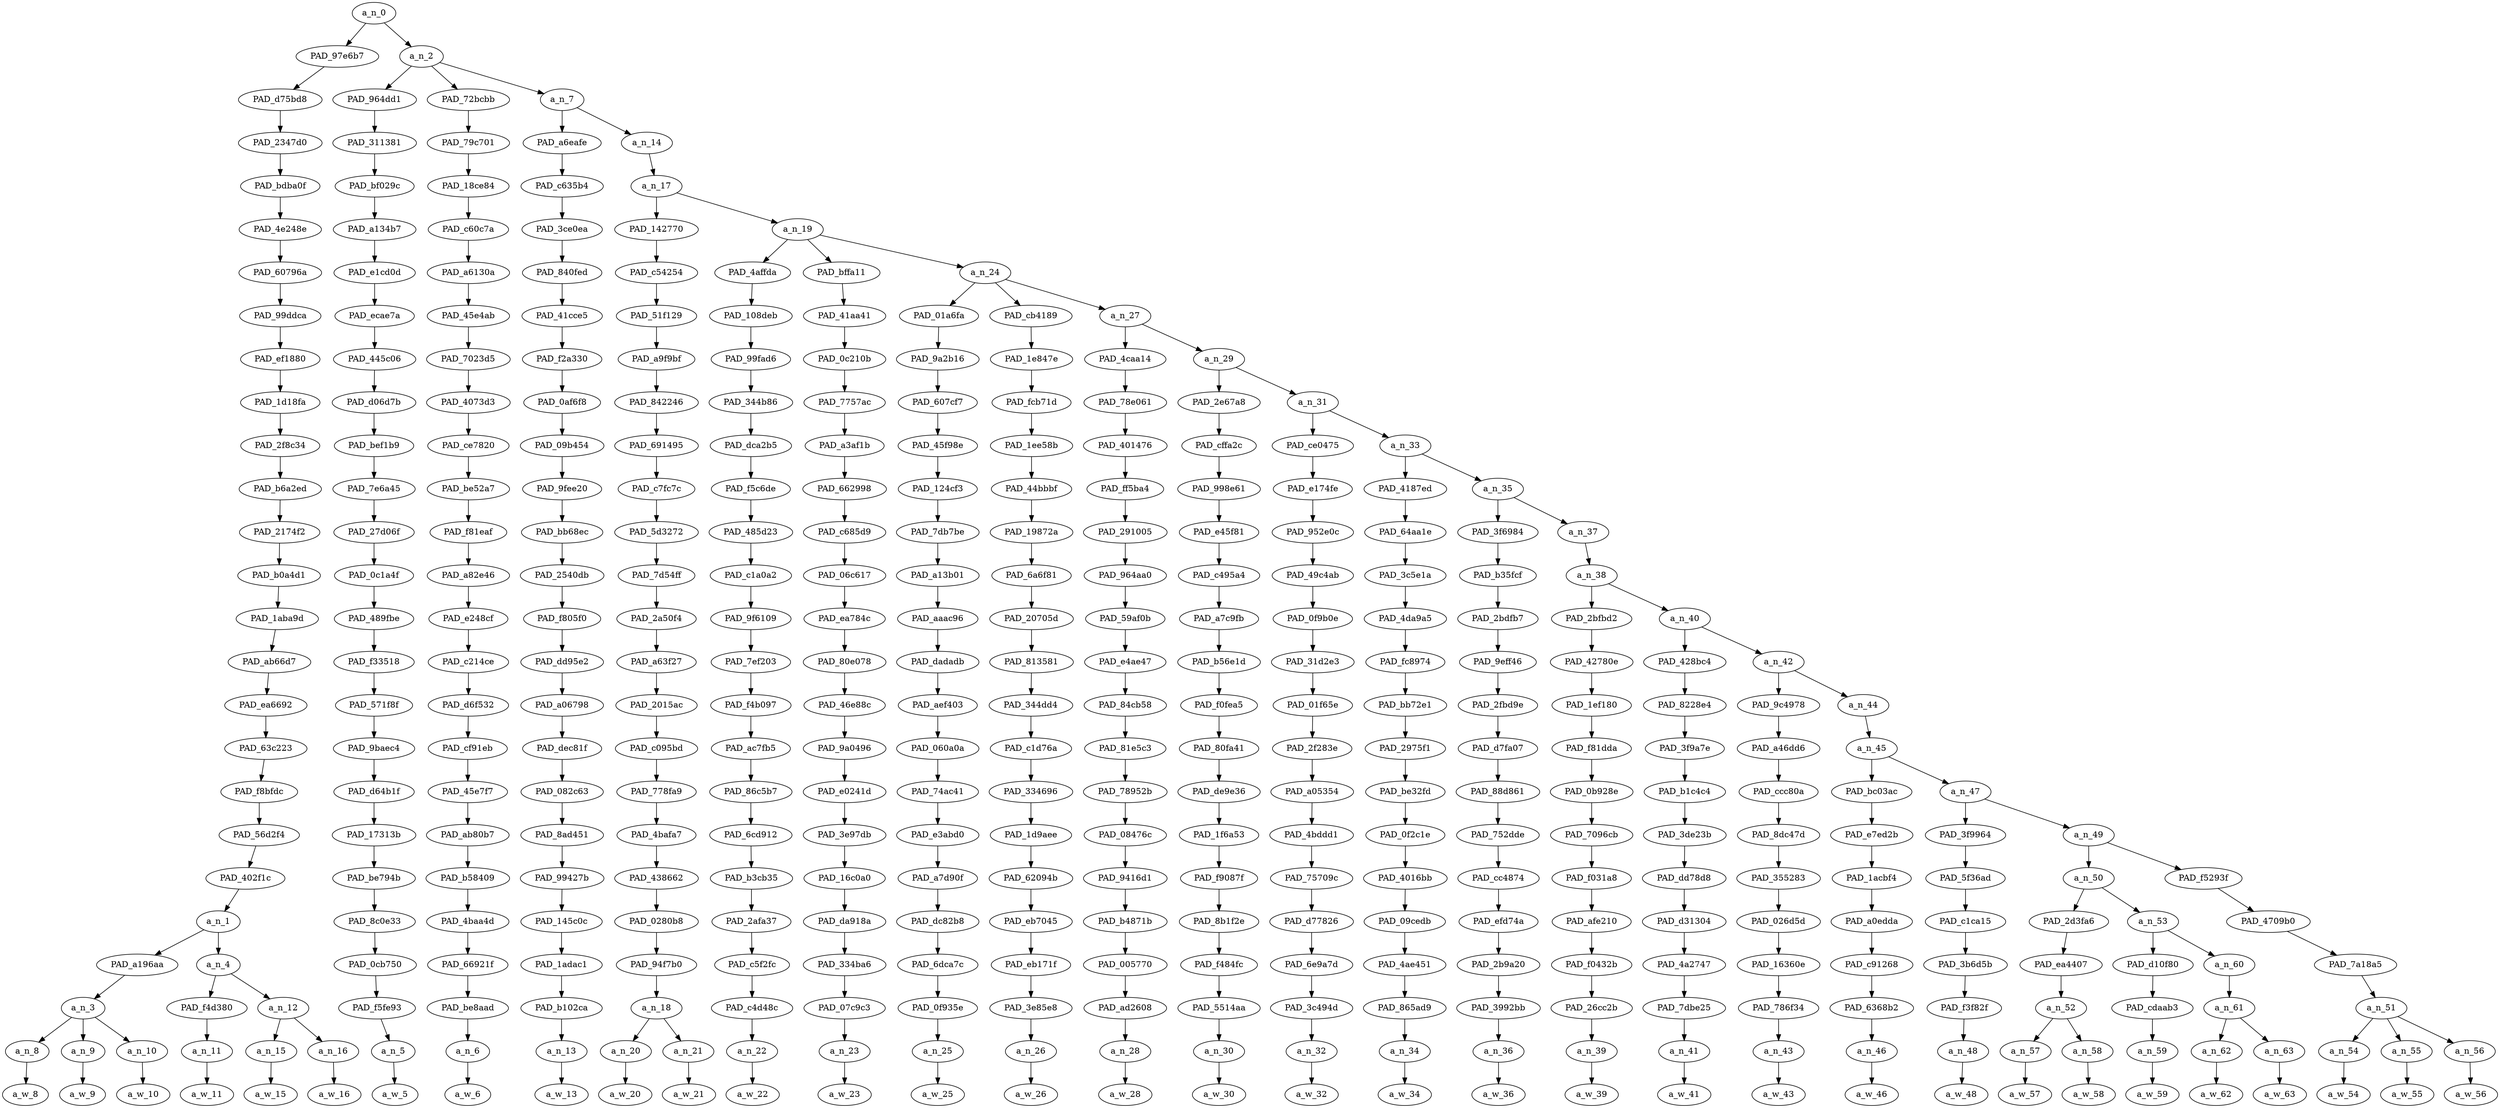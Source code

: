 strict digraph "" {
	a_n_0	[div_dir=1,
		index=0,
		level=25,
		pos="4.935197900842738,25!",
		text_span="[0, 1, 2, 3, 4, 5, 6, 7, 8, 9, 10, 11, 12, 13, 14, 15, 16, 17, 18, 19, 20, 21, 22, 23, 24, 25, 26, 27, 28, 29, 30, 31, 32]",
		value=1.00000000];
	PAD_97e6b7	[div_dir=-1,
		index=0,
		level=24,
		pos="2.375,24!",
		text_span="[0, 1, 2, 3, 4, 5]",
		value=0.12930371];
	a_n_0 -> PAD_97e6b7;
	a_n_2	[div_dir=1,
		index=1,
		level=24,
		pos="7.495395801685475,24!",
		text_span="[6, 7, 8, 9, 10, 11, 12, 13, 14, 15, 16, 17, 18, 19, 20, 21, 22, 23, 24, 25, 26, 27, 28, 29, 30, 31, 32]",
		value=0.87069242];
	a_n_0 -> a_n_2;
	PAD_d75bd8	[div_dir=-1,
		index=0,
		level=23,
		pos="2.375,23!",
		text_span="[0, 1, 2, 3, 4, 5]",
		value=0.12930371];
	PAD_97e6b7 -> PAD_d75bd8;
	PAD_2347d0	[div_dir=-1,
		index=0,
		level=22,
		pos="2.375,22!",
		text_span="[0, 1, 2, 3, 4, 5]",
		value=0.12930371];
	PAD_d75bd8 -> PAD_2347d0;
	PAD_bdba0f	[div_dir=-1,
		index=0,
		level=21,
		pos="2.375,21!",
		text_span="[0, 1, 2, 3, 4, 5]",
		value=0.12930371];
	PAD_2347d0 -> PAD_bdba0f;
	PAD_4e248e	[div_dir=-1,
		index=0,
		level=20,
		pos="2.375,20!",
		text_span="[0, 1, 2, 3, 4, 5]",
		value=0.12930371];
	PAD_bdba0f -> PAD_4e248e;
	PAD_60796a	[div_dir=-1,
		index=0,
		level=19,
		pos="2.375,19!",
		text_span="[0, 1, 2, 3, 4, 5]",
		value=0.12930371];
	PAD_4e248e -> PAD_60796a;
	PAD_99ddca	[div_dir=-1,
		index=0,
		level=18,
		pos="2.375,18!",
		text_span="[0, 1, 2, 3, 4, 5]",
		value=0.12930371];
	PAD_60796a -> PAD_99ddca;
	PAD_ef1880	[div_dir=-1,
		index=0,
		level=17,
		pos="2.375,17!",
		text_span="[0, 1, 2, 3, 4, 5]",
		value=0.12930371];
	PAD_99ddca -> PAD_ef1880;
	PAD_1d18fa	[div_dir=-1,
		index=0,
		level=16,
		pos="2.375,16!",
		text_span="[0, 1, 2, 3, 4, 5]",
		value=0.12930371];
	PAD_ef1880 -> PAD_1d18fa;
	PAD_2f8c34	[div_dir=-1,
		index=0,
		level=15,
		pos="2.375,15!",
		text_span="[0, 1, 2, 3, 4, 5]",
		value=0.12930371];
	PAD_1d18fa -> PAD_2f8c34;
	PAD_b6a2ed	[div_dir=-1,
		index=0,
		level=14,
		pos="2.375,14!",
		text_span="[0, 1, 2, 3, 4, 5]",
		value=0.12930371];
	PAD_2f8c34 -> PAD_b6a2ed;
	PAD_2174f2	[div_dir=-1,
		index=0,
		level=13,
		pos="2.375,13!",
		text_span="[0, 1, 2, 3, 4, 5]",
		value=0.12930371];
	PAD_b6a2ed -> PAD_2174f2;
	PAD_b0a4d1	[div_dir=-1,
		index=0,
		level=12,
		pos="2.375,12!",
		text_span="[0, 1, 2, 3, 4, 5]",
		value=0.12930371];
	PAD_2174f2 -> PAD_b0a4d1;
	PAD_1aba9d	[div_dir=-1,
		index=0,
		level=11,
		pos="2.375,11!",
		text_span="[0, 1, 2, 3, 4, 5]",
		value=0.12930371];
	PAD_b0a4d1 -> PAD_1aba9d;
	PAD_ab66d7	[div_dir=-1,
		index=0,
		level=10,
		pos="2.375,10!",
		text_span="[0, 1, 2, 3, 4, 5]",
		value=0.12930371];
	PAD_1aba9d -> PAD_ab66d7;
	PAD_ea6692	[div_dir=-1,
		index=0,
		level=9,
		pos="2.375,9!",
		text_span="[0, 1, 2, 3, 4, 5]",
		value=0.12930371];
	PAD_ab66d7 -> PAD_ea6692;
	PAD_63c223	[div_dir=-1,
		index=0,
		level=8,
		pos="2.375,8!",
		text_span="[0, 1, 2, 3, 4, 5]",
		value=0.12930371];
	PAD_ea6692 -> PAD_63c223;
	PAD_f8bfdc	[div_dir=-1,
		index=0,
		level=7,
		pos="2.375,7!",
		text_span="[0, 1, 2, 3, 4, 5]",
		value=0.12930371];
	PAD_63c223 -> PAD_f8bfdc;
	PAD_56d2f4	[div_dir=-1,
		index=0,
		level=6,
		pos="2.375,6!",
		text_span="[0, 1, 2, 3, 4, 5]",
		value=0.12930371];
	PAD_f8bfdc -> PAD_56d2f4;
	PAD_402f1c	[div_dir=-1,
		index=0,
		level=5,
		pos="2.375,5!",
		text_span="[0, 1, 2, 3, 4, 5]",
		value=0.12930371];
	PAD_56d2f4 -> PAD_402f1c;
	a_n_1	[div_dir=-1,
		index=0,
		level=4,
		pos="2.375,4!",
		text_span="[0, 1, 2, 3, 4, 5]",
		value=0.12930371];
	PAD_402f1c -> a_n_1;
	PAD_a196aa	[div_dir=-1,
		index=0,
		level=3,
		pos="1.0,3!",
		text_span="[0, 1, 2]",
		value=0.07306271];
	a_n_1 -> PAD_a196aa;
	a_n_4	[div_dir=1,
		index=1,
		level=3,
		pos="3.75,3!",
		text_span="[3, 4, 5]",
		value=0.05621995];
	a_n_1 -> a_n_4;
	a_n_3	[div_dir=-1,
		index=0,
		level=2,
		pos="1.0,2!",
		text_span="[0, 1, 2]",
		value=0.07306271];
	PAD_a196aa -> a_n_3;
	a_n_8	[div_dir=-1,
		index=0,
		level=1,
		pos="0.0,1!",
		text_span="[0]",
		value=0.02915333];
	a_n_3 -> a_n_8;
	a_n_9	[div_dir=1,
		index=1,
		level=1,
		pos="1.0,1!",
		text_span="[1]",
		value=0.02008678];
	a_n_3 -> a_n_9;
	a_n_10	[div_dir=1,
		index=2,
		level=1,
		pos="2.0,1!",
		text_span="[2]",
		value=0.02373438];
	a_n_3 -> a_n_10;
	a_w_8	[div_dir=0,
		index=0,
		level=0,
		pos="0,0!",
		text_span="[0]",
		value=no];
	a_n_8 -> a_w_8;
	a_w_9	[div_dir=0,
		index=1,
		level=0,
		pos="1,0!",
		text_span="[1]",
		value=most];
	a_n_9 -> a_w_9;
	a_w_10	[div_dir=0,
		index=2,
		level=0,
		pos="2,0!",
		text_span="[2]",
		value=people];
	a_n_10 -> a_w_10;
	PAD_f4d380	[div_dir=-1,
		index=1,
		level=2,
		pos="3.0,2!",
		text_span="[3]",
		value=0.01513493];
	a_n_4 -> PAD_f4d380;
	a_n_12	[div_dir=1,
		index=2,
		level=2,
		pos="4.5,2!",
		text_span="[4, 5]",
		value=0.04102478];
	a_n_4 -> a_n_12;
	a_n_11	[div_dir=-1,
		index=3,
		level=1,
		pos="3.0,1!",
		text_span="[3]",
		value=0.01513493];
	PAD_f4d380 -> a_n_11;
	a_w_11	[div_dir=0,
		index=3,
		level=0,
		pos="3,0!",
		text_span="[3]",
		value=are];
	a_n_11 -> a_w_11;
	a_n_15	[div_dir=1,
		index=4,
		level=1,
		pos="4.0,1!",
		text_span="[4]",
		value=0.02066519];
	a_n_12 -> a_n_15;
	a_n_16	[div_dir=1,
		index=5,
		level=1,
		pos="5.0,1!",
		text_span="[5]",
		value=0.02028453];
	a_n_12 -> a_n_16;
	a_w_15	[div_dir=0,
		index=4,
		level=0,
		pos="4,0!",
		text_span="[4]",
		value=good];
	a_n_15 -> a_w_15;
	a_w_16	[div_dir=0,
		index=5,
		level=0,
		pos="5,0!",
		text_span="[5]",
		value=people1];
	a_n_16 -> a_w_16;
	PAD_964dd1	[div_dir=-1,
		index=1,
		level=23,
		pos="6.0,23!",
		text_span="[6]",
		value=0.01274207];
	a_n_2 -> PAD_964dd1;
	PAD_72bcbb	[div_dir=1,
		index=2,
		level=23,
		pos="7.0,23!",
		text_span="[7]",
		value=0.01133930];
	a_n_2 -> PAD_72bcbb;
	a_n_7	[div_dir=1,
		index=3,
		level=23,
		pos="9.486187405056423,23!",
		text_span="[8, 9, 10, 11, 12, 13, 14, 15, 16, 17, 18, 19, 20, 21, 22, 23, 24, 25, 26, 27, 28, 29, 30, 31, 32]",
		value=0.84659772];
	a_n_2 -> a_n_7;
	PAD_311381	[div_dir=-1,
		index=1,
		level=22,
		pos="6.0,22!",
		text_span="[6]",
		value=0.01274207];
	PAD_964dd1 -> PAD_311381;
	PAD_bf029c	[div_dir=-1,
		index=1,
		level=21,
		pos="6.0,21!",
		text_span="[6]",
		value=0.01274207];
	PAD_311381 -> PAD_bf029c;
	PAD_a134b7	[div_dir=-1,
		index=1,
		level=20,
		pos="6.0,20!",
		text_span="[6]",
		value=0.01274207];
	PAD_bf029c -> PAD_a134b7;
	PAD_e1cd0d	[div_dir=-1,
		index=1,
		level=19,
		pos="6.0,19!",
		text_span="[6]",
		value=0.01274207];
	PAD_a134b7 -> PAD_e1cd0d;
	PAD_ecae7a	[div_dir=-1,
		index=1,
		level=18,
		pos="6.0,18!",
		text_span="[6]",
		value=0.01274207];
	PAD_e1cd0d -> PAD_ecae7a;
	PAD_445c06	[div_dir=-1,
		index=1,
		level=17,
		pos="6.0,17!",
		text_span="[6]",
		value=0.01274207];
	PAD_ecae7a -> PAD_445c06;
	PAD_d06d7b	[div_dir=-1,
		index=1,
		level=16,
		pos="6.0,16!",
		text_span="[6]",
		value=0.01274207];
	PAD_445c06 -> PAD_d06d7b;
	PAD_bef1b9	[div_dir=-1,
		index=1,
		level=15,
		pos="6.0,15!",
		text_span="[6]",
		value=0.01274207];
	PAD_d06d7b -> PAD_bef1b9;
	PAD_7e6a45	[div_dir=-1,
		index=1,
		level=14,
		pos="6.0,14!",
		text_span="[6]",
		value=0.01274207];
	PAD_bef1b9 -> PAD_7e6a45;
	PAD_27d06f	[div_dir=-1,
		index=1,
		level=13,
		pos="6.0,13!",
		text_span="[6]",
		value=0.01274207];
	PAD_7e6a45 -> PAD_27d06f;
	PAD_0c1a4f	[div_dir=-1,
		index=1,
		level=12,
		pos="6.0,12!",
		text_span="[6]",
		value=0.01274207];
	PAD_27d06f -> PAD_0c1a4f;
	PAD_489fbe	[div_dir=-1,
		index=1,
		level=11,
		pos="6.0,11!",
		text_span="[6]",
		value=0.01274207];
	PAD_0c1a4f -> PAD_489fbe;
	PAD_f33518	[div_dir=-1,
		index=1,
		level=10,
		pos="6.0,10!",
		text_span="[6]",
		value=0.01274207];
	PAD_489fbe -> PAD_f33518;
	PAD_571f8f	[div_dir=-1,
		index=1,
		level=9,
		pos="6.0,9!",
		text_span="[6]",
		value=0.01274207];
	PAD_f33518 -> PAD_571f8f;
	PAD_9baec4	[div_dir=-1,
		index=1,
		level=8,
		pos="6.0,8!",
		text_span="[6]",
		value=0.01274207];
	PAD_571f8f -> PAD_9baec4;
	PAD_d64b1f	[div_dir=-1,
		index=1,
		level=7,
		pos="6.0,7!",
		text_span="[6]",
		value=0.01274207];
	PAD_9baec4 -> PAD_d64b1f;
	PAD_17313b	[div_dir=-1,
		index=1,
		level=6,
		pos="6.0,6!",
		text_span="[6]",
		value=0.01274207];
	PAD_d64b1f -> PAD_17313b;
	PAD_be794b	[div_dir=-1,
		index=1,
		level=5,
		pos="6.0,5!",
		text_span="[6]",
		value=0.01274207];
	PAD_17313b -> PAD_be794b;
	PAD_8c0e33	[div_dir=-1,
		index=1,
		level=4,
		pos="6.0,4!",
		text_span="[6]",
		value=0.01274207];
	PAD_be794b -> PAD_8c0e33;
	PAD_0cb750	[div_dir=-1,
		index=2,
		level=3,
		pos="6.0,3!",
		text_span="[6]",
		value=0.01274207];
	PAD_8c0e33 -> PAD_0cb750;
	PAD_f5fe93	[div_dir=-1,
		index=3,
		level=2,
		pos="6.0,2!",
		text_span="[6]",
		value=0.01274207];
	PAD_0cb750 -> PAD_f5fe93;
	a_n_5	[div_dir=-1,
		index=6,
		level=1,
		pos="6.0,1!",
		text_span="[6]",
		value=0.01274207];
	PAD_f5fe93 -> a_n_5;
	a_w_5	[div_dir=0,
		index=6,
		level=0,
		pos="6,0!",
		text_span="[6]",
		value=do];
	a_n_5 -> a_w_5;
	PAD_79c701	[div_dir=1,
		index=2,
		level=22,
		pos="7.0,22!",
		text_span="[7]",
		value=0.01133930];
	PAD_72bcbb -> PAD_79c701;
	PAD_18ce84	[div_dir=1,
		index=2,
		level=21,
		pos="7.0,21!",
		text_span="[7]",
		value=0.01133930];
	PAD_79c701 -> PAD_18ce84;
	PAD_c60c7a	[div_dir=1,
		index=2,
		level=20,
		pos="7.0,20!",
		text_span="[7]",
		value=0.01133930];
	PAD_18ce84 -> PAD_c60c7a;
	PAD_a6130a	[div_dir=1,
		index=2,
		level=19,
		pos="7.0,19!",
		text_span="[7]",
		value=0.01133930];
	PAD_c60c7a -> PAD_a6130a;
	PAD_45e4ab	[div_dir=1,
		index=2,
		level=18,
		pos="7.0,18!",
		text_span="[7]",
		value=0.01133930];
	PAD_a6130a -> PAD_45e4ab;
	PAD_7023d5	[div_dir=1,
		index=2,
		level=17,
		pos="7.0,17!",
		text_span="[7]",
		value=0.01133930];
	PAD_45e4ab -> PAD_7023d5;
	PAD_4073d3	[div_dir=1,
		index=2,
		level=16,
		pos="7.0,16!",
		text_span="[7]",
		value=0.01133930];
	PAD_7023d5 -> PAD_4073d3;
	PAD_ce7820	[div_dir=1,
		index=2,
		level=15,
		pos="7.0,15!",
		text_span="[7]",
		value=0.01133930];
	PAD_4073d3 -> PAD_ce7820;
	PAD_be52a7	[div_dir=1,
		index=2,
		level=14,
		pos="7.0,14!",
		text_span="[7]",
		value=0.01133930];
	PAD_ce7820 -> PAD_be52a7;
	PAD_f81eaf	[div_dir=1,
		index=2,
		level=13,
		pos="7.0,13!",
		text_span="[7]",
		value=0.01133930];
	PAD_be52a7 -> PAD_f81eaf;
	PAD_a82e46	[div_dir=1,
		index=2,
		level=12,
		pos="7.0,12!",
		text_span="[7]",
		value=0.01133930];
	PAD_f81eaf -> PAD_a82e46;
	PAD_e248cf	[div_dir=1,
		index=2,
		level=11,
		pos="7.0,11!",
		text_span="[7]",
		value=0.01133930];
	PAD_a82e46 -> PAD_e248cf;
	PAD_c214ce	[div_dir=1,
		index=2,
		level=10,
		pos="7.0,10!",
		text_span="[7]",
		value=0.01133930];
	PAD_e248cf -> PAD_c214ce;
	PAD_d6f532	[div_dir=1,
		index=2,
		level=9,
		pos="7.0,9!",
		text_span="[7]",
		value=0.01133930];
	PAD_c214ce -> PAD_d6f532;
	PAD_cf91eb	[div_dir=1,
		index=2,
		level=8,
		pos="7.0,8!",
		text_span="[7]",
		value=0.01133930];
	PAD_d6f532 -> PAD_cf91eb;
	PAD_45e7f7	[div_dir=1,
		index=2,
		level=7,
		pos="7.0,7!",
		text_span="[7]",
		value=0.01133930];
	PAD_cf91eb -> PAD_45e7f7;
	PAD_ab80b7	[div_dir=1,
		index=2,
		level=6,
		pos="7.0,6!",
		text_span="[7]",
		value=0.01133930];
	PAD_45e7f7 -> PAD_ab80b7;
	PAD_b58409	[div_dir=1,
		index=2,
		level=5,
		pos="7.0,5!",
		text_span="[7]",
		value=0.01133930];
	PAD_ab80b7 -> PAD_b58409;
	PAD_4baa4d	[div_dir=1,
		index=2,
		level=4,
		pos="7.0,4!",
		text_span="[7]",
		value=0.01133930];
	PAD_b58409 -> PAD_4baa4d;
	PAD_66921f	[div_dir=1,
		index=3,
		level=3,
		pos="7.0,3!",
		text_span="[7]",
		value=0.01133930];
	PAD_4baa4d -> PAD_66921f;
	PAD_be8aad	[div_dir=1,
		index=4,
		level=2,
		pos="7.0,2!",
		text_span="[7]",
		value=0.01133930];
	PAD_66921f -> PAD_be8aad;
	a_n_6	[div_dir=1,
		index=7,
		level=1,
		pos="7.0,1!",
		text_span="[7]",
		value=0.01133930];
	PAD_be8aad -> a_n_6;
	a_w_6	[div_dir=0,
		index=7,
		level=0,
		pos="7,0!",
		text_span="[7]",
		value=you];
	a_n_6 -> a_w_6;
	PAD_a6eafe	[div_dir=-1,
		index=3,
		level=22,
		pos="8.0,22!",
		text_span="[8]",
		value=0.01568492];
	a_n_7 -> PAD_a6eafe;
	a_n_14	[div_dir=1,
		index=4,
		level=22,
		pos="10.972374810112846,22!",
		text_span="[9, 10, 11, 12, 13, 14, 15, 16, 17, 18, 19, 20, 21, 22, 23, 24, 25, 26, 27, 28, 29, 30, 31, 32]",
		value=0.83089521];
	a_n_7 -> a_n_14;
	PAD_c635b4	[div_dir=-1,
		index=3,
		level=21,
		pos="8.0,21!",
		text_span="[8]",
		value=0.01568492];
	PAD_a6eafe -> PAD_c635b4;
	PAD_3ce0ea	[div_dir=-1,
		index=3,
		level=20,
		pos="8.0,20!",
		text_span="[8]",
		value=0.01568492];
	PAD_c635b4 -> PAD_3ce0ea;
	PAD_840fed	[div_dir=-1,
		index=3,
		level=19,
		pos="8.0,19!",
		text_span="[8]",
		value=0.01568492];
	PAD_3ce0ea -> PAD_840fed;
	PAD_41cce5	[div_dir=-1,
		index=3,
		level=18,
		pos="8.0,18!",
		text_span="[8]",
		value=0.01568492];
	PAD_840fed -> PAD_41cce5;
	PAD_f2a330	[div_dir=-1,
		index=3,
		level=17,
		pos="8.0,17!",
		text_span="[8]",
		value=0.01568492];
	PAD_41cce5 -> PAD_f2a330;
	PAD_0af6f8	[div_dir=-1,
		index=3,
		level=16,
		pos="8.0,16!",
		text_span="[8]",
		value=0.01568492];
	PAD_f2a330 -> PAD_0af6f8;
	PAD_09b454	[div_dir=-1,
		index=3,
		level=15,
		pos="8.0,15!",
		text_span="[8]",
		value=0.01568492];
	PAD_0af6f8 -> PAD_09b454;
	PAD_9fee20	[div_dir=-1,
		index=3,
		level=14,
		pos="8.0,14!",
		text_span="[8]",
		value=0.01568492];
	PAD_09b454 -> PAD_9fee20;
	PAD_bb68ec	[div_dir=-1,
		index=3,
		level=13,
		pos="8.0,13!",
		text_span="[8]",
		value=0.01568492];
	PAD_9fee20 -> PAD_bb68ec;
	PAD_2540db	[div_dir=-1,
		index=3,
		level=12,
		pos="8.0,12!",
		text_span="[8]",
		value=0.01568492];
	PAD_bb68ec -> PAD_2540db;
	PAD_f805f0	[div_dir=-1,
		index=3,
		level=11,
		pos="8.0,11!",
		text_span="[8]",
		value=0.01568492];
	PAD_2540db -> PAD_f805f0;
	PAD_dd95e2	[div_dir=-1,
		index=3,
		level=10,
		pos="8.0,10!",
		text_span="[8]",
		value=0.01568492];
	PAD_f805f0 -> PAD_dd95e2;
	PAD_a06798	[div_dir=-1,
		index=3,
		level=9,
		pos="8.0,9!",
		text_span="[8]",
		value=0.01568492];
	PAD_dd95e2 -> PAD_a06798;
	PAD_dec81f	[div_dir=-1,
		index=3,
		level=8,
		pos="8.0,8!",
		text_span="[8]",
		value=0.01568492];
	PAD_a06798 -> PAD_dec81f;
	PAD_082c63	[div_dir=-1,
		index=3,
		level=7,
		pos="8.0,7!",
		text_span="[8]",
		value=0.01568492];
	PAD_dec81f -> PAD_082c63;
	PAD_8ad451	[div_dir=-1,
		index=3,
		level=6,
		pos="8.0,6!",
		text_span="[8]",
		value=0.01568492];
	PAD_082c63 -> PAD_8ad451;
	PAD_99427b	[div_dir=-1,
		index=3,
		level=5,
		pos="8.0,5!",
		text_span="[8]",
		value=0.01568492];
	PAD_8ad451 -> PAD_99427b;
	PAD_145c0c	[div_dir=-1,
		index=3,
		level=4,
		pos="8.0,4!",
		text_span="[8]",
		value=0.01568492];
	PAD_99427b -> PAD_145c0c;
	PAD_1adac1	[div_dir=-1,
		index=4,
		level=3,
		pos="8.0,3!",
		text_span="[8]",
		value=0.01568492];
	PAD_145c0c -> PAD_1adac1;
	PAD_b102ca	[div_dir=-1,
		index=5,
		level=2,
		pos="8.0,2!",
		text_span="[8]",
		value=0.01568492];
	PAD_1adac1 -> PAD_b102ca;
	a_n_13	[div_dir=-1,
		index=8,
		level=1,
		pos="8.0,1!",
		text_span="[8]",
		value=0.01568492];
	PAD_b102ca -> a_n_13;
	a_w_13	[div_dir=0,
		index=8,
		level=0,
		pos="8,0!",
		text_span="[8]",
		value=think];
	a_n_13 -> a_w_13;
	a_n_17	[div_dir=1,
		index=4,
		level=21,
		pos="10.972374810112846,21!",
		text_span="[9, 10, 11, 12, 13, 14, 15, 16, 17, 18, 19, 20, 21, 22, 23, 24, 25, 26, 27, 28, 29, 30, 31, 32]",
		value=0.83087068];
	a_n_14 -> a_n_17;
	PAD_142770	[div_dir=1,
		index=4,
		level=20,
		pos="9.5,20!",
		text_span="[9, 10]",
		value=0.07402747];
	a_n_17 -> PAD_142770;
	a_n_19	[div_dir=-1,
		index=5,
		level=20,
		pos="12.444749620225695,20!",
		text_span="[11, 12, 13, 14, 15, 16, 17, 18, 19, 20, 21, 22, 23, 24, 25, 26, 27, 28, 29, 30, 31, 32]",
		value=0.75681868];
	a_n_17 -> a_n_19;
	PAD_c54254	[div_dir=1,
		index=4,
		level=19,
		pos="9.5,19!",
		text_span="[9, 10]",
		value=0.07402747];
	PAD_142770 -> PAD_c54254;
	PAD_51f129	[div_dir=1,
		index=4,
		level=18,
		pos="9.5,18!",
		text_span="[9, 10]",
		value=0.07402747];
	PAD_c54254 -> PAD_51f129;
	PAD_a9f9bf	[div_dir=1,
		index=4,
		level=17,
		pos="9.5,17!",
		text_span="[9, 10]",
		value=0.07402747];
	PAD_51f129 -> PAD_a9f9bf;
	PAD_842246	[div_dir=1,
		index=4,
		level=16,
		pos="9.5,16!",
		text_span="[9, 10]",
		value=0.07402747];
	PAD_a9f9bf -> PAD_842246;
	PAD_691495	[div_dir=1,
		index=4,
		level=15,
		pos="9.5,15!",
		text_span="[9, 10]",
		value=0.07402747];
	PAD_842246 -> PAD_691495;
	PAD_c7fc7c	[div_dir=1,
		index=4,
		level=14,
		pos="9.5,14!",
		text_span="[9, 10]",
		value=0.07402747];
	PAD_691495 -> PAD_c7fc7c;
	PAD_5d3272	[div_dir=1,
		index=4,
		level=13,
		pos="9.5,13!",
		text_span="[9, 10]",
		value=0.07402747];
	PAD_c7fc7c -> PAD_5d3272;
	PAD_7d54ff	[div_dir=1,
		index=4,
		level=12,
		pos="9.5,12!",
		text_span="[9, 10]",
		value=0.07402747];
	PAD_5d3272 -> PAD_7d54ff;
	PAD_2a50f4	[div_dir=1,
		index=4,
		level=11,
		pos="9.5,11!",
		text_span="[9, 10]",
		value=0.07402747];
	PAD_7d54ff -> PAD_2a50f4;
	PAD_a63f27	[div_dir=1,
		index=4,
		level=10,
		pos="9.5,10!",
		text_span="[9, 10]",
		value=0.07402747];
	PAD_2a50f4 -> PAD_a63f27;
	PAD_2015ac	[div_dir=1,
		index=4,
		level=9,
		pos="9.5,9!",
		text_span="[9, 10]",
		value=0.07402747];
	PAD_a63f27 -> PAD_2015ac;
	PAD_c095bd	[div_dir=1,
		index=4,
		level=8,
		pos="9.5,8!",
		text_span="[9, 10]",
		value=0.07402747];
	PAD_2015ac -> PAD_c095bd;
	PAD_778fa9	[div_dir=1,
		index=4,
		level=7,
		pos="9.5,7!",
		text_span="[9, 10]",
		value=0.07402747];
	PAD_c095bd -> PAD_778fa9;
	PAD_4bafa7	[div_dir=1,
		index=4,
		level=6,
		pos="9.5,6!",
		text_span="[9, 10]",
		value=0.07402747];
	PAD_778fa9 -> PAD_4bafa7;
	PAD_438662	[div_dir=1,
		index=4,
		level=5,
		pos="9.5,5!",
		text_span="[9, 10]",
		value=0.07402747];
	PAD_4bafa7 -> PAD_438662;
	PAD_0280b8	[div_dir=1,
		index=4,
		level=4,
		pos="9.5,4!",
		text_span="[9, 10]",
		value=0.07402747];
	PAD_438662 -> PAD_0280b8;
	PAD_94f7b0	[div_dir=1,
		index=5,
		level=3,
		pos="9.5,3!",
		text_span="[9, 10]",
		value=0.07402747];
	PAD_0280b8 -> PAD_94f7b0;
	a_n_18	[div_dir=1,
		index=6,
		level=2,
		pos="9.5,2!",
		text_span="[9, 10]",
		value=0.07402747];
	PAD_94f7b0 -> a_n_18;
	a_n_20	[div_dir=1,
		index=9,
		level=1,
		pos="9.0,1!",
		text_span="[9]",
		value=0.02378172];
	a_n_18 -> a_n_20;
	a_n_21	[div_dir=1,
		index=10,
		level=1,
		pos="10.0,1!",
		text_span="[10]",
		value=0.05007666];
	a_n_18 -> a_n_21;
	a_w_20	[div_dir=0,
		index=9,
		level=0,
		pos="9,0!",
		text_span="[9]",
		value=all];
	a_n_20 -> a_w_20;
	a_w_21	[div_dir=0,
		index=10,
		level=0,
		pos="10,0!",
		text_span="[10]",
		value=men];
	a_n_21 -> a_w_21;
	PAD_4affda	[div_dir=1,
		index=5,
		level=19,
		pos="11.0,19!",
		text_span="[11]",
		value=0.01821494];
	a_n_19 -> PAD_4affda;
	PAD_bffa11	[div_dir=-1,
		index=6,
		level=19,
		pos="12.0,19!",
		text_span="[12]",
		value=0.03572213];
	a_n_19 -> PAD_bffa11;
	a_n_24	[div_dir=-1,
		index=7,
		level=19,
		pos="14.334248860677084,19!",
		text_span="[13, 14, 15, 16, 17, 18, 19, 20, 21, 22, 23, 24, 25, 26, 27, 28, 29, 30, 31, 32]",
		value=0.70285993];
	a_n_19 -> a_n_24;
	PAD_108deb	[div_dir=1,
		index=5,
		level=18,
		pos="11.0,18!",
		text_span="[11]",
		value=0.01821494];
	PAD_4affda -> PAD_108deb;
	PAD_99fad6	[div_dir=1,
		index=5,
		level=17,
		pos="11.0,17!",
		text_span="[11]",
		value=0.01821494];
	PAD_108deb -> PAD_99fad6;
	PAD_344b86	[div_dir=1,
		index=5,
		level=16,
		pos="11.0,16!",
		text_span="[11]",
		value=0.01821494];
	PAD_99fad6 -> PAD_344b86;
	PAD_dca2b5	[div_dir=1,
		index=5,
		level=15,
		pos="11.0,15!",
		text_span="[11]",
		value=0.01821494];
	PAD_344b86 -> PAD_dca2b5;
	PAD_f5c6de	[div_dir=1,
		index=5,
		level=14,
		pos="11.0,14!",
		text_span="[11]",
		value=0.01821494];
	PAD_dca2b5 -> PAD_f5c6de;
	PAD_485d23	[div_dir=1,
		index=5,
		level=13,
		pos="11.0,13!",
		text_span="[11]",
		value=0.01821494];
	PAD_f5c6de -> PAD_485d23;
	PAD_c1a0a2	[div_dir=1,
		index=5,
		level=12,
		pos="11.0,12!",
		text_span="[11]",
		value=0.01821494];
	PAD_485d23 -> PAD_c1a0a2;
	PAD_9f6109	[div_dir=1,
		index=5,
		level=11,
		pos="11.0,11!",
		text_span="[11]",
		value=0.01821494];
	PAD_c1a0a2 -> PAD_9f6109;
	PAD_7ef203	[div_dir=1,
		index=5,
		level=10,
		pos="11.0,10!",
		text_span="[11]",
		value=0.01821494];
	PAD_9f6109 -> PAD_7ef203;
	PAD_f4b097	[div_dir=1,
		index=5,
		level=9,
		pos="11.0,9!",
		text_span="[11]",
		value=0.01821494];
	PAD_7ef203 -> PAD_f4b097;
	PAD_ac7fb5	[div_dir=1,
		index=5,
		level=8,
		pos="11.0,8!",
		text_span="[11]",
		value=0.01821494];
	PAD_f4b097 -> PAD_ac7fb5;
	PAD_86c5b7	[div_dir=1,
		index=5,
		level=7,
		pos="11.0,7!",
		text_span="[11]",
		value=0.01821494];
	PAD_ac7fb5 -> PAD_86c5b7;
	PAD_6cd912	[div_dir=1,
		index=5,
		level=6,
		pos="11.0,6!",
		text_span="[11]",
		value=0.01821494];
	PAD_86c5b7 -> PAD_6cd912;
	PAD_b3cb35	[div_dir=1,
		index=5,
		level=5,
		pos="11.0,5!",
		text_span="[11]",
		value=0.01821494];
	PAD_6cd912 -> PAD_b3cb35;
	PAD_2afa37	[div_dir=1,
		index=5,
		level=4,
		pos="11.0,4!",
		text_span="[11]",
		value=0.01821494];
	PAD_b3cb35 -> PAD_2afa37;
	PAD_c5f2fc	[div_dir=1,
		index=6,
		level=3,
		pos="11.0,3!",
		text_span="[11]",
		value=0.01821494];
	PAD_2afa37 -> PAD_c5f2fc;
	PAD_c4d48c	[div_dir=1,
		index=7,
		level=2,
		pos="11.0,2!",
		text_span="[11]",
		value=0.01821494];
	PAD_c5f2fc -> PAD_c4d48c;
	a_n_22	[div_dir=1,
		index=11,
		level=1,
		pos="11.0,1!",
		text_span="[11]",
		value=0.01821494];
	PAD_c4d48c -> a_n_22;
	a_w_22	[div_dir=0,
		index=11,
		level=0,
		pos="11,0!",
		text_span="[11]",
		value=are1];
	a_n_22 -> a_w_22;
	PAD_41aa41	[div_dir=-1,
		index=6,
		level=18,
		pos="12.0,18!",
		text_span="[12]",
		value=0.03572213];
	PAD_bffa11 -> PAD_41aa41;
	PAD_0c210b	[div_dir=-1,
		index=6,
		level=17,
		pos="12.0,17!",
		text_span="[12]",
		value=0.03572213];
	PAD_41aa41 -> PAD_0c210b;
	PAD_7757ac	[div_dir=-1,
		index=6,
		level=16,
		pos="12.0,16!",
		text_span="[12]",
		value=0.03572213];
	PAD_0c210b -> PAD_7757ac;
	PAD_a3af1b	[div_dir=-1,
		index=6,
		level=15,
		pos="12.0,15!",
		text_span="[12]",
		value=0.03572213];
	PAD_7757ac -> PAD_a3af1b;
	PAD_662998	[div_dir=-1,
		index=6,
		level=14,
		pos="12.0,14!",
		text_span="[12]",
		value=0.03572213];
	PAD_a3af1b -> PAD_662998;
	PAD_c685d9	[div_dir=-1,
		index=6,
		level=13,
		pos="12.0,13!",
		text_span="[12]",
		value=0.03572213];
	PAD_662998 -> PAD_c685d9;
	PAD_06c617	[div_dir=-1,
		index=6,
		level=12,
		pos="12.0,12!",
		text_span="[12]",
		value=0.03572213];
	PAD_c685d9 -> PAD_06c617;
	PAD_ea784c	[div_dir=-1,
		index=6,
		level=11,
		pos="12.0,11!",
		text_span="[12]",
		value=0.03572213];
	PAD_06c617 -> PAD_ea784c;
	PAD_80e078	[div_dir=-1,
		index=6,
		level=10,
		pos="12.0,10!",
		text_span="[12]",
		value=0.03572213];
	PAD_ea784c -> PAD_80e078;
	PAD_46e88c	[div_dir=-1,
		index=6,
		level=9,
		pos="12.0,9!",
		text_span="[12]",
		value=0.03572213];
	PAD_80e078 -> PAD_46e88c;
	PAD_9a0496	[div_dir=-1,
		index=6,
		level=8,
		pos="12.0,8!",
		text_span="[12]",
		value=0.03572213];
	PAD_46e88c -> PAD_9a0496;
	PAD_e0241d	[div_dir=-1,
		index=6,
		level=7,
		pos="12.0,7!",
		text_span="[12]",
		value=0.03572213];
	PAD_9a0496 -> PAD_e0241d;
	PAD_3e97db	[div_dir=-1,
		index=6,
		level=6,
		pos="12.0,6!",
		text_span="[12]",
		value=0.03572213];
	PAD_e0241d -> PAD_3e97db;
	PAD_16c0a0	[div_dir=-1,
		index=6,
		level=5,
		pos="12.0,5!",
		text_span="[12]",
		value=0.03572213];
	PAD_3e97db -> PAD_16c0a0;
	PAD_da918a	[div_dir=-1,
		index=6,
		level=4,
		pos="12.0,4!",
		text_span="[12]",
		value=0.03572213];
	PAD_16c0a0 -> PAD_da918a;
	PAD_334ba6	[div_dir=-1,
		index=7,
		level=3,
		pos="12.0,3!",
		text_span="[12]",
		value=0.03572213];
	PAD_da918a -> PAD_334ba6;
	PAD_07c9c3	[div_dir=-1,
		index=8,
		level=2,
		pos="12.0,2!",
		text_span="[12]",
		value=0.03572213];
	PAD_334ba6 -> PAD_07c9c3;
	a_n_23	[div_dir=-1,
		index=12,
		level=1,
		pos="12.0,1!",
		text_span="[12]",
		value=0.03572213];
	PAD_07c9c3 -> a_n_23;
	a_w_23	[div_dir=0,
		index=12,
		level=0,
		pos="12,0!",
		text_span="[12]",
		value=evil];
	a_n_23 -> a_w_23;
	PAD_01a6fa	[div_dir=1,
		index=7,
		level=18,
		pos="13.0,18!",
		text_span="[13]",
		value=0.01830925];
	a_n_24 -> PAD_01a6fa;
	PAD_cb4189	[div_dir=-1,
		index=8,
		level=18,
		pos="14.0,18!",
		text_span="[14]",
		value=0.01308959];
	a_n_24 -> PAD_cb4189;
	a_n_27	[div_dir=-1,
		index=9,
		level=18,
		pos="16.00274658203125,18!",
		text_span="[15, 16, 17, 18, 19, 20, 21, 22, 23, 24, 25, 26, 27, 28, 29, 30, 31, 32]",
		value=0.67145629];
	a_n_24 -> a_n_27;
	PAD_9a2b16	[div_dir=1,
		index=7,
		level=17,
		pos="13.0,17!",
		text_span="[13]",
		value=0.01830925];
	PAD_01a6fa -> PAD_9a2b16;
	PAD_607cf7	[div_dir=1,
		index=7,
		level=16,
		pos="13.0,16!",
		text_span="[13]",
		value=0.01830925];
	PAD_9a2b16 -> PAD_607cf7;
	PAD_45f98e	[div_dir=1,
		index=7,
		level=15,
		pos="13.0,15!",
		text_span="[13]",
		value=0.01830925];
	PAD_607cf7 -> PAD_45f98e;
	PAD_124cf3	[div_dir=1,
		index=7,
		level=14,
		pos="13.0,14!",
		text_span="[13]",
		value=0.01830925];
	PAD_45f98e -> PAD_124cf3;
	PAD_7db7be	[div_dir=1,
		index=7,
		level=13,
		pos="13.0,13!",
		text_span="[13]",
		value=0.01830925];
	PAD_124cf3 -> PAD_7db7be;
	PAD_a13b01	[div_dir=1,
		index=7,
		level=12,
		pos="13.0,12!",
		text_span="[13]",
		value=0.01830925];
	PAD_7db7be -> PAD_a13b01;
	PAD_aaac96	[div_dir=1,
		index=7,
		level=11,
		pos="13.0,11!",
		text_span="[13]",
		value=0.01830925];
	PAD_a13b01 -> PAD_aaac96;
	PAD_dadadb	[div_dir=1,
		index=7,
		level=10,
		pos="13.0,10!",
		text_span="[13]",
		value=0.01830925];
	PAD_aaac96 -> PAD_dadadb;
	PAD_aef403	[div_dir=1,
		index=7,
		level=9,
		pos="13.0,9!",
		text_span="[13]",
		value=0.01830925];
	PAD_dadadb -> PAD_aef403;
	PAD_060a0a	[div_dir=1,
		index=7,
		level=8,
		pos="13.0,8!",
		text_span="[13]",
		value=0.01830925];
	PAD_aef403 -> PAD_060a0a;
	PAD_74ac41	[div_dir=1,
		index=7,
		level=7,
		pos="13.0,7!",
		text_span="[13]",
		value=0.01830925];
	PAD_060a0a -> PAD_74ac41;
	PAD_e3abd0	[div_dir=1,
		index=7,
		level=6,
		pos="13.0,6!",
		text_span="[13]",
		value=0.01830925];
	PAD_74ac41 -> PAD_e3abd0;
	PAD_a7d90f	[div_dir=1,
		index=7,
		level=5,
		pos="13.0,5!",
		text_span="[13]",
		value=0.01830925];
	PAD_e3abd0 -> PAD_a7d90f;
	PAD_dc82b8	[div_dir=1,
		index=7,
		level=4,
		pos="13.0,4!",
		text_span="[13]",
		value=0.01830925];
	PAD_a7d90f -> PAD_dc82b8;
	PAD_6dca7c	[div_dir=1,
		index=8,
		level=3,
		pos="13.0,3!",
		text_span="[13]",
		value=0.01830925];
	PAD_dc82b8 -> PAD_6dca7c;
	PAD_0f935e	[div_dir=1,
		index=9,
		level=2,
		pos="13.0,2!",
		text_span="[13]",
		value=0.01830925];
	PAD_6dca7c -> PAD_0f935e;
	a_n_25	[div_dir=1,
		index=13,
		level=1,
		pos="13.0,1!",
		text_span="[13]",
		value=0.01830925];
	PAD_0f935e -> a_n_25;
	a_w_25	[div_dir=0,
		index=13,
		level=0,
		pos="13,0!",
		text_span="[13]",
		value=maybe];
	a_n_25 -> a_w_25;
	PAD_1e847e	[div_dir=-1,
		index=8,
		level=17,
		pos="14.0,17!",
		text_span="[14]",
		value=0.01308959];
	PAD_cb4189 -> PAD_1e847e;
	PAD_fcb71d	[div_dir=-1,
		index=8,
		level=16,
		pos="14.0,16!",
		text_span="[14]",
		value=0.01308959];
	PAD_1e847e -> PAD_fcb71d;
	PAD_1ee58b	[div_dir=-1,
		index=8,
		level=15,
		pos="14.0,15!",
		text_span="[14]",
		value=0.01308959];
	PAD_fcb71d -> PAD_1ee58b;
	PAD_44bbbf	[div_dir=-1,
		index=8,
		level=14,
		pos="14.0,14!",
		text_span="[14]",
		value=0.01308959];
	PAD_1ee58b -> PAD_44bbbf;
	PAD_19872a	[div_dir=-1,
		index=8,
		level=13,
		pos="14.0,13!",
		text_span="[14]",
		value=0.01308959];
	PAD_44bbbf -> PAD_19872a;
	PAD_6a6f81	[div_dir=-1,
		index=8,
		level=12,
		pos="14.0,12!",
		text_span="[14]",
		value=0.01308959];
	PAD_19872a -> PAD_6a6f81;
	PAD_20705d	[div_dir=-1,
		index=8,
		level=11,
		pos="14.0,11!",
		text_span="[14]",
		value=0.01308959];
	PAD_6a6f81 -> PAD_20705d;
	PAD_813581	[div_dir=-1,
		index=8,
		level=10,
		pos="14.0,10!",
		text_span="[14]",
		value=0.01308959];
	PAD_20705d -> PAD_813581;
	PAD_344dd4	[div_dir=-1,
		index=8,
		level=9,
		pos="14.0,9!",
		text_span="[14]",
		value=0.01308959];
	PAD_813581 -> PAD_344dd4;
	PAD_c1d76a	[div_dir=-1,
		index=8,
		level=8,
		pos="14.0,8!",
		text_span="[14]",
		value=0.01308959];
	PAD_344dd4 -> PAD_c1d76a;
	PAD_334696	[div_dir=-1,
		index=8,
		level=7,
		pos="14.0,7!",
		text_span="[14]",
		value=0.01308959];
	PAD_c1d76a -> PAD_334696;
	PAD_1d9aee	[div_dir=-1,
		index=8,
		level=6,
		pos="14.0,6!",
		text_span="[14]",
		value=0.01308959];
	PAD_334696 -> PAD_1d9aee;
	PAD_62094b	[div_dir=-1,
		index=8,
		level=5,
		pos="14.0,5!",
		text_span="[14]",
		value=0.01308959];
	PAD_1d9aee -> PAD_62094b;
	PAD_eb7045	[div_dir=-1,
		index=8,
		level=4,
		pos="14.0,4!",
		text_span="[14]",
		value=0.01308959];
	PAD_62094b -> PAD_eb7045;
	PAD_eb171f	[div_dir=-1,
		index=9,
		level=3,
		pos="14.0,3!",
		text_span="[14]",
		value=0.01308959];
	PAD_eb7045 -> PAD_eb171f;
	PAD_3e85e8	[div_dir=-1,
		index=10,
		level=2,
		pos="14.0,2!",
		text_span="[14]",
		value=0.01308959];
	PAD_eb171f -> PAD_3e85e8;
	a_n_26	[div_dir=-1,
		index=14,
		level=1,
		pos="14.0,1!",
		text_span="[14]",
		value=0.01308959];
	PAD_3e85e8 -> a_n_26;
	a_w_26	[div_dir=0,
		index=14,
		level=0,
		pos="14,0!",
		text_span="[14]",
		value=because];
	a_n_26 -> a_w_26;
	PAD_4caa14	[div_dir=-1,
		index=9,
		level=17,
		pos="15.0,17!",
		text_span="[15]",
		value=0.01226258];
	a_n_27 -> PAD_4caa14;
	a_n_29	[div_dir=-1,
		index=10,
		level=17,
		pos="17.0054931640625,17!",
		text_span="[16, 17, 18, 19, 20, 21, 22, 23, 24, 25, 26, 27, 28, 29, 30, 31, 32]",
		value=0.65918792];
	a_n_27 -> a_n_29;
	PAD_78e061	[div_dir=-1,
		index=9,
		level=16,
		pos="15.0,16!",
		text_span="[15]",
		value=0.01226258];
	PAD_4caa14 -> PAD_78e061;
	PAD_401476	[div_dir=-1,
		index=9,
		level=15,
		pos="15.0,15!",
		text_span="[15]",
		value=0.01226258];
	PAD_78e061 -> PAD_401476;
	PAD_ff5ba4	[div_dir=-1,
		index=9,
		level=14,
		pos="15.0,14!",
		text_span="[15]",
		value=0.01226258];
	PAD_401476 -> PAD_ff5ba4;
	PAD_291005	[div_dir=-1,
		index=9,
		level=13,
		pos="15.0,13!",
		text_span="[15]",
		value=0.01226258];
	PAD_ff5ba4 -> PAD_291005;
	PAD_964aa0	[div_dir=-1,
		index=9,
		level=12,
		pos="15.0,12!",
		text_span="[15]",
		value=0.01226258];
	PAD_291005 -> PAD_964aa0;
	PAD_59af0b	[div_dir=-1,
		index=9,
		level=11,
		pos="15.0,11!",
		text_span="[15]",
		value=0.01226258];
	PAD_964aa0 -> PAD_59af0b;
	PAD_e4ae47	[div_dir=-1,
		index=9,
		level=10,
		pos="15.0,10!",
		text_span="[15]",
		value=0.01226258];
	PAD_59af0b -> PAD_e4ae47;
	PAD_84cb58	[div_dir=-1,
		index=9,
		level=9,
		pos="15.0,9!",
		text_span="[15]",
		value=0.01226258];
	PAD_e4ae47 -> PAD_84cb58;
	PAD_81e5c3	[div_dir=-1,
		index=9,
		level=8,
		pos="15.0,8!",
		text_span="[15]",
		value=0.01226258];
	PAD_84cb58 -> PAD_81e5c3;
	PAD_78952b	[div_dir=-1,
		index=9,
		level=7,
		pos="15.0,7!",
		text_span="[15]",
		value=0.01226258];
	PAD_81e5c3 -> PAD_78952b;
	PAD_08476c	[div_dir=-1,
		index=9,
		level=6,
		pos="15.0,6!",
		text_span="[15]",
		value=0.01226258];
	PAD_78952b -> PAD_08476c;
	PAD_9416d1	[div_dir=-1,
		index=9,
		level=5,
		pos="15.0,5!",
		text_span="[15]",
		value=0.01226258];
	PAD_08476c -> PAD_9416d1;
	PAD_b4871b	[div_dir=-1,
		index=9,
		level=4,
		pos="15.0,4!",
		text_span="[15]",
		value=0.01226258];
	PAD_9416d1 -> PAD_b4871b;
	PAD_005770	[div_dir=-1,
		index=10,
		level=3,
		pos="15.0,3!",
		text_span="[15]",
		value=0.01226258];
	PAD_b4871b -> PAD_005770;
	PAD_ad2608	[div_dir=-1,
		index=11,
		level=2,
		pos="15.0,2!",
		text_span="[15]",
		value=0.01226258];
	PAD_005770 -> PAD_ad2608;
	a_n_28	[div_dir=-1,
		index=15,
		level=1,
		pos="15.0,1!",
		text_span="[15]",
		value=0.01226258];
	PAD_ad2608 -> a_n_28;
	a_w_28	[div_dir=0,
		index=15,
		level=0,
		pos="15,0!",
		text_span="[15]",
		value=you1];
	a_n_28 -> a_w_28;
	PAD_2e67a8	[div_dir=1,
		index=10,
		level=16,
		pos="16.0,16!",
		text_span="[16]",
		value=0.00968509];
	a_n_29 -> PAD_2e67a8;
	a_n_31	[div_dir=-1,
		index=11,
		level=16,
		pos="18.010986328125,16!",
		text_span="[17, 18, 19, 20, 21, 22, 23, 24, 25, 26, 27, 28, 29, 30, 31, 32]",
		value=0.64949727];
	a_n_29 -> a_n_31;
	PAD_cffa2c	[div_dir=1,
		index=10,
		level=15,
		pos="16.0,15!",
		text_span="[16]",
		value=0.00968509];
	PAD_2e67a8 -> PAD_cffa2c;
	PAD_998e61	[div_dir=1,
		index=10,
		level=14,
		pos="16.0,14!",
		text_span="[16]",
		value=0.00968509];
	PAD_cffa2c -> PAD_998e61;
	PAD_e45f81	[div_dir=1,
		index=10,
		level=13,
		pos="16.0,13!",
		text_span="[16]",
		value=0.00968509];
	PAD_998e61 -> PAD_e45f81;
	PAD_c495a4	[div_dir=1,
		index=10,
		level=12,
		pos="16.0,12!",
		text_span="[16]",
		value=0.00968509];
	PAD_e45f81 -> PAD_c495a4;
	PAD_a7c9fb	[div_dir=1,
		index=10,
		level=11,
		pos="16.0,11!",
		text_span="[16]",
		value=0.00968509];
	PAD_c495a4 -> PAD_a7c9fb;
	PAD_b56e1d	[div_dir=1,
		index=10,
		level=10,
		pos="16.0,10!",
		text_span="[16]",
		value=0.00968509];
	PAD_a7c9fb -> PAD_b56e1d;
	PAD_f0fea5	[div_dir=1,
		index=10,
		level=9,
		pos="16.0,9!",
		text_span="[16]",
		value=0.00968509];
	PAD_b56e1d -> PAD_f0fea5;
	PAD_80fa41	[div_dir=1,
		index=10,
		level=8,
		pos="16.0,8!",
		text_span="[16]",
		value=0.00968509];
	PAD_f0fea5 -> PAD_80fa41;
	PAD_de9e36	[div_dir=1,
		index=10,
		level=7,
		pos="16.0,7!",
		text_span="[16]",
		value=0.00968509];
	PAD_80fa41 -> PAD_de9e36;
	PAD_1f6a53	[div_dir=1,
		index=10,
		level=6,
		pos="16.0,6!",
		text_span="[16]",
		value=0.00968509];
	PAD_de9e36 -> PAD_1f6a53;
	PAD_f9087f	[div_dir=1,
		index=10,
		level=5,
		pos="16.0,5!",
		text_span="[16]",
		value=0.00968509];
	PAD_1f6a53 -> PAD_f9087f;
	PAD_8b1f2e	[div_dir=1,
		index=10,
		level=4,
		pos="16.0,4!",
		text_span="[16]",
		value=0.00968509];
	PAD_f9087f -> PAD_8b1f2e;
	PAD_f484fc	[div_dir=1,
		index=11,
		level=3,
		pos="16.0,3!",
		text_span="[16]",
		value=0.00968509];
	PAD_8b1f2e -> PAD_f484fc;
	PAD_5514aa	[div_dir=1,
		index=12,
		level=2,
		pos="16.0,2!",
		text_span="[16]",
		value=0.00968509];
	PAD_f484fc -> PAD_5514aa;
	a_n_30	[div_dir=1,
		index=16,
		level=1,
		pos="16.0,1!",
		text_span="[16]",
		value=0.00968509];
	PAD_5514aa -> a_n_30;
	a_w_30	[div_dir=0,
		index=16,
		level=0,
		pos="16,0!",
		text_span="[16]",
		value=have];
	a_n_30 -> a_w_30;
	PAD_ce0475	[div_dir=-1,
		index=11,
		level=15,
		pos="17.0,15!",
		text_span="[17]",
		value=0.01249816];
	a_n_31 -> PAD_ce0475;
	a_n_33	[div_dir=-1,
		index=12,
		level=15,
		pos="19.02197265625,15!",
		text_span="[18, 19, 20, 21, 22, 23, 24, 25, 26, 27, 28, 29, 30, 31, 32]",
		value=0.63699338];
	a_n_31 -> a_n_33;
	PAD_e174fe	[div_dir=-1,
		index=11,
		level=14,
		pos="17.0,14!",
		text_span="[17]",
		value=0.01249816];
	PAD_ce0475 -> PAD_e174fe;
	PAD_952e0c	[div_dir=-1,
		index=11,
		level=13,
		pos="17.0,13!",
		text_span="[17]",
		value=0.01249816];
	PAD_e174fe -> PAD_952e0c;
	PAD_49c4ab	[div_dir=-1,
		index=11,
		level=12,
		pos="17.0,12!",
		text_span="[17]",
		value=0.01249816];
	PAD_952e0c -> PAD_49c4ab;
	PAD_0f9b0e	[div_dir=-1,
		index=11,
		level=11,
		pos="17.0,11!",
		text_span="[17]",
		value=0.01249816];
	PAD_49c4ab -> PAD_0f9b0e;
	PAD_31d2e3	[div_dir=-1,
		index=11,
		level=10,
		pos="17.0,10!",
		text_span="[17]",
		value=0.01249816];
	PAD_0f9b0e -> PAD_31d2e3;
	PAD_01f65e	[div_dir=-1,
		index=11,
		level=9,
		pos="17.0,9!",
		text_span="[17]",
		value=0.01249816];
	PAD_31d2e3 -> PAD_01f65e;
	PAD_2f283e	[div_dir=-1,
		index=11,
		level=8,
		pos="17.0,8!",
		text_span="[17]",
		value=0.01249816];
	PAD_01f65e -> PAD_2f283e;
	PAD_a05354	[div_dir=-1,
		index=11,
		level=7,
		pos="17.0,7!",
		text_span="[17]",
		value=0.01249816];
	PAD_2f283e -> PAD_a05354;
	PAD_4bddd1	[div_dir=-1,
		index=11,
		level=6,
		pos="17.0,6!",
		text_span="[17]",
		value=0.01249816];
	PAD_a05354 -> PAD_4bddd1;
	PAD_75709c	[div_dir=-1,
		index=11,
		level=5,
		pos="17.0,5!",
		text_span="[17]",
		value=0.01249816];
	PAD_4bddd1 -> PAD_75709c;
	PAD_d77826	[div_dir=-1,
		index=11,
		level=4,
		pos="17.0,4!",
		text_span="[17]",
		value=0.01249816];
	PAD_75709c -> PAD_d77826;
	PAD_6e9a7d	[div_dir=-1,
		index=12,
		level=3,
		pos="17.0,3!",
		text_span="[17]",
		value=0.01249816];
	PAD_d77826 -> PAD_6e9a7d;
	PAD_3c494d	[div_dir=-1,
		index=13,
		level=2,
		pos="17.0,2!",
		text_span="[17]",
		value=0.01249816];
	PAD_6e9a7d -> PAD_3c494d;
	a_n_32	[div_dir=-1,
		index=17,
		level=1,
		pos="17.0,1!",
		text_span="[17]",
		value=0.01249816];
	PAD_3c494d -> a_n_32;
	a_w_32	[div_dir=0,
		index=17,
		level=0,
		pos="17,0!",
		text_span="[17]",
		value=been];
	a_n_32 -> a_w_32;
	PAD_4187ed	[div_dir=-1,
		index=12,
		level=14,
		pos="18.0,14!",
		text_span="[18]",
		value=0.05388375];
	a_n_33 -> PAD_4187ed;
	a_n_35	[div_dir=1,
		index=13,
		level=14,
		pos="20.0439453125,14!",
		text_span="[19, 20, 21, 22, 23, 24, 25, 26, 27, 28, 29, 30, 31, 32]",
		value=0.58310406];
	a_n_33 -> a_n_35;
	PAD_64aa1e	[div_dir=-1,
		index=12,
		level=13,
		pos="18.0,13!",
		text_span="[18]",
		value=0.05388375];
	PAD_4187ed -> PAD_64aa1e;
	PAD_3c5e1a	[div_dir=-1,
		index=12,
		level=12,
		pos="18.0,12!",
		text_span="[18]",
		value=0.05388375];
	PAD_64aa1e -> PAD_3c5e1a;
	PAD_4da9a5	[div_dir=-1,
		index=12,
		level=11,
		pos="18.0,11!",
		text_span="[18]",
		value=0.05388375];
	PAD_3c5e1a -> PAD_4da9a5;
	PAD_fc8974	[div_dir=-1,
		index=12,
		level=10,
		pos="18.0,10!",
		text_span="[18]",
		value=0.05388375];
	PAD_4da9a5 -> PAD_fc8974;
	PAD_bb72e1	[div_dir=-1,
		index=12,
		level=9,
		pos="18.0,9!",
		text_span="[18]",
		value=0.05388375];
	PAD_fc8974 -> PAD_bb72e1;
	PAD_2975f1	[div_dir=-1,
		index=12,
		level=8,
		pos="18.0,8!",
		text_span="[18]",
		value=0.05388375];
	PAD_bb72e1 -> PAD_2975f1;
	PAD_be32fd	[div_dir=-1,
		index=12,
		level=7,
		pos="18.0,7!",
		text_span="[18]",
		value=0.05388375];
	PAD_2975f1 -> PAD_be32fd;
	PAD_0f2c1e	[div_dir=-1,
		index=12,
		level=6,
		pos="18.0,6!",
		text_span="[18]",
		value=0.05388375];
	PAD_be32fd -> PAD_0f2c1e;
	PAD_4016bb	[div_dir=-1,
		index=12,
		level=5,
		pos="18.0,5!",
		text_span="[18]",
		value=0.05388375];
	PAD_0f2c1e -> PAD_4016bb;
	PAD_09cedb	[div_dir=-1,
		index=12,
		level=4,
		pos="18.0,4!",
		text_span="[18]",
		value=0.05388375];
	PAD_4016bb -> PAD_09cedb;
	PAD_4ae451	[div_dir=-1,
		index=13,
		level=3,
		pos="18.0,3!",
		text_span="[18]",
		value=0.05388375];
	PAD_09cedb -> PAD_4ae451;
	PAD_865ad9	[div_dir=-1,
		index=14,
		level=2,
		pos="18.0,2!",
		text_span="[18]",
		value=0.05388375];
	PAD_4ae451 -> PAD_865ad9;
	a_n_34	[div_dir=-1,
		index=18,
		level=1,
		pos="18.0,1!",
		text_span="[18]",
		value=0.05388375];
	PAD_865ad9 -> a_n_34;
	a_w_34	[div_dir=0,
		index=18,
		level=0,
		pos="18,0!",
		text_span="[18]",
		value=victimized];
	a_n_34 -> a_w_34;
	PAD_3f6984	[div_dir=-1,
		index=13,
		level=13,
		pos="19.0,13!",
		text_span="[19]",
		value=0.01396483];
	a_n_35 -> PAD_3f6984;
	a_n_37	[div_dir=1,
		index=14,
		level=13,
		pos="21.087890625,13!",
		text_span="[20, 21, 22, 23, 24, 25, 26, 27, 28, 29, 30, 31, 32]",
		value=0.56913847];
	a_n_35 -> a_n_37;
	PAD_b35fcf	[div_dir=-1,
		index=13,
		level=12,
		pos="19.0,12!",
		text_span="[19]",
		value=0.01396483];
	PAD_3f6984 -> PAD_b35fcf;
	PAD_2bdfb7	[div_dir=-1,
		index=13,
		level=11,
		pos="19.0,11!",
		text_span="[19]",
		value=0.01396483];
	PAD_b35fcf -> PAD_2bdfb7;
	PAD_9eff46	[div_dir=-1,
		index=13,
		level=10,
		pos="19.0,10!",
		text_span="[19]",
		value=0.01396483];
	PAD_2bdfb7 -> PAD_9eff46;
	PAD_2fbd9e	[div_dir=-1,
		index=13,
		level=9,
		pos="19.0,9!",
		text_span="[19]",
		value=0.01396483];
	PAD_9eff46 -> PAD_2fbd9e;
	PAD_d7fa07	[div_dir=-1,
		index=13,
		level=8,
		pos="19.0,8!",
		text_span="[19]",
		value=0.01396483];
	PAD_2fbd9e -> PAD_d7fa07;
	PAD_88d861	[div_dir=-1,
		index=13,
		level=7,
		pos="19.0,7!",
		text_span="[19]",
		value=0.01396483];
	PAD_d7fa07 -> PAD_88d861;
	PAD_752dde	[div_dir=-1,
		index=13,
		level=6,
		pos="19.0,6!",
		text_span="[19]",
		value=0.01396483];
	PAD_88d861 -> PAD_752dde;
	PAD_cc4874	[div_dir=-1,
		index=13,
		level=5,
		pos="19.0,5!",
		text_span="[19]",
		value=0.01396483];
	PAD_752dde -> PAD_cc4874;
	PAD_efd74a	[div_dir=-1,
		index=13,
		level=4,
		pos="19.0,4!",
		text_span="[19]",
		value=0.01396483];
	PAD_cc4874 -> PAD_efd74a;
	PAD_2b9a20	[div_dir=-1,
		index=14,
		level=3,
		pos="19.0,3!",
		text_span="[19]",
		value=0.01396483];
	PAD_efd74a -> PAD_2b9a20;
	PAD_3992bb	[div_dir=-1,
		index=15,
		level=2,
		pos="19.0,2!",
		text_span="[19]",
		value=0.01396483];
	PAD_2b9a20 -> PAD_3992bb;
	a_n_36	[div_dir=-1,
		index=19,
		level=1,
		pos="19.0,1!",
		text_span="[19]",
		value=0.01396483];
	PAD_3992bb -> a_n_36;
	a_w_36	[div_dir=0,
		index=19,
		level=0,
		pos="19,0!",
		text_span="[19]",
		value=yourself];
	a_n_36 -> a_w_36;
	a_n_38	[div_dir=1,
		index=14,
		level=12,
		pos="21.087890625,12!",
		text_span="[20, 21, 22, 23, 24, 25, 26, 27, 28, 29, 30, 31, 32]",
		value=0.56913389];
	a_n_37 -> a_n_38;
	PAD_2bfbd2	[div_dir=-1,
		index=14,
		level=11,
		pos="20.0,11!",
		text_span="[20]",
		value=0.01083187];
	a_n_38 -> PAD_2bfbd2;
	a_n_40	[div_dir=1,
		index=15,
		level=11,
		pos="22.17578125,11!",
		text_span="[21, 22, 23, 24, 25, 26, 27, 28, 29, 30, 31, 32]",
		value=0.55829744];
	a_n_38 -> a_n_40;
	PAD_42780e	[div_dir=-1,
		index=14,
		level=10,
		pos="20.0,10!",
		text_span="[20]",
		value=0.01083187];
	PAD_2bfbd2 -> PAD_42780e;
	PAD_1ef180	[div_dir=-1,
		index=14,
		level=9,
		pos="20.0,9!",
		text_span="[20]",
		value=0.01083187];
	PAD_42780e -> PAD_1ef180;
	PAD_f81dda	[div_dir=-1,
		index=14,
		level=8,
		pos="20.0,8!",
		text_span="[20]",
		value=0.01083187];
	PAD_1ef180 -> PAD_f81dda;
	PAD_0b928e	[div_dir=-1,
		index=14,
		level=7,
		pos="20.0,7!",
		text_span="[20]",
		value=0.01083187];
	PAD_f81dda -> PAD_0b928e;
	PAD_7096cb	[div_dir=-1,
		index=14,
		level=6,
		pos="20.0,6!",
		text_span="[20]",
		value=0.01083187];
	PAD_0b928e -> PAD_7096cb;
	PAD_f031a8	[div_dir=-1,
		index=14,
		level=5,
		pos="20.0,5!",
		text_span="[20]",
		value=0.01083187];
	PAD_7096cb -> PAD_f031a8;
	PAD_afe210	[div_dir=-1,
		index=14,
		level=4,
		pos="20.0,4!",
		text_span="[20]",
		value=0.01083187];
	PAD_f031a8 -> PAD_afe210;
	PAD_f0432b	[div_dir=-1,
		index=15,
		level=3,
		pos="20.0,3!",
		text_span="[20]",
		value=0.01083187];
	PAD_afe210 -> PAD_f0432b;
	PAD_26cc2b	[div_dir=-1,
		index=16,
		level=2,
		pos="20.0,2!",
		text_span="[20]",
		value=0.01083187];
	PAD_f0432b -> PAD_26cc2b;
	a_n_39	[div_dir=-1,
		index=20,
		level=1,
		pos="20.0,1!",
		text_span="[20]",
		value=0.01083187];
	PAD_26cc2b -> a_n_39;
	a_w_39	[div_dir=0,
		index=20,
		level=0,
		pos="20,0!",
		text_span="[20]",
		value=you2];
	a_n_39 -> a_w_39;
	PAD_428bc4	[div_dir=-1,
		index=15,
		level=10,
		pos="21.0,10!",
		text_span="[21]",
		value=0.00951906];
	a_n_40 -> PAD_428bc4;
	a_n_42	[div_dir=1,
		index=16,
		level=10,
		pos="23.3515625,10!",
		text_span="[22, 23, 24, 25, 26, 27, 28, 29, 30, 31, 32]",
		value=0.54876073];
	a_n_40 -> a_n_42;
	PAD_8228e4	[div_dir=-1,
		index=15,
		level=9,
		pos="21.0,9!",
		text_span="[21]",
		value=0.00951906];
	PAD_428bc4 -> PAD_8228e4;
	PAD_3f9a7e	[div_dir=-1,
		index=15,
		level=8,
		pos="21.0,8!",
		text_span="[21]",
		value=0.00951906];
	PAD_8228e4 -> PAD_3f9a7e;
	PAD_b1c4c4	[div_dir=-1,
		index=15,
		level=7,
		pos="21.0,7!",
		text_span="[21]",
		value=0.00951906];
	PAD_3f9a7e -> PAD_b1c4c4;
	PAD_3de23b	[div_dir=-1,
		index=15,
		level=6,
		pos="21.0,6!",
		text_span="[21]",
		value=0.00951906];
	PAD_b1c4c4 -> PAD_3de23b;
	PAD_dd78d8	[div_dir=-1,
		index=15,
		level=5,
		pos="21.0,5!",
		text_span="[21]",
		value=0.00951906];
	PAD_3de23b -> PAD_dd78d8;
	PAD_d31304	[div_dir=-1,
		index=15,
		level=4,
		pos="21.0,4!",
		text_span="[21]",
		value=0.00951906];
	PAD_dd78d8 -> PAD_d31304;
	PAD_4a2747	[div_dir=-1,
		index=16,
		level=3,
		pos="21.0,3!",
		text_span="[21]",
		value=0.00951906];
	PAD_d31304 -> PAD_4a2747;
	PAD_7dbe25	[div_dir=-1,
		index=17,
		level=2,
		pos="21.0,2!",
		text_span="[21]",
		value=0.00951906];
	PAD_4a2747 -> PAD_7dbe25;
	a_n_41	[div_dir=-1,
		index=21,
		level=1,
		pos="21.0,1!",
		text_span="[21]",
		value=0.00951906];
	PAD_7dbe25 -> a_n_41;
	a_w_41	[div_dir=0,
		index=21,
		level=0,
		pos="21,0!",
		text_span="[21]",
		value=do1];
	a_n_41 -> a_w_41;
	PAD_9c4978	[div_dir=-1,
		index=16,
		level=9,
		pos="22.0,9!",
		text_span="[22]",
		value=0.01199579];
	a_n_42 -> PAD_9c4978;
	a_n_44	[div_dir=1,
		index=17,
		level=9,
		pos="24.703125,9!",
		text_span="[23, 24, 25, 26, 27, 28, 29, 30, 31, 32]",
		value=0.53673778];
	a_n_42 -> a_n_44;
	PAD_a46dd6	[div_dir=-1,
		index=16,
		level=8,
		pos="22.0,8!",
		text_span="[22]",
		value=0.01199579];
	PAD_9c4978 -> PAD_a46dd6;
	PAD_ccc80a	[div_dir=-1,
		index=16,
		level=7,
		pos="22.0,7!",
		text_span="[22]",
		value=0.01199579];
	PAD_a46dd6 -> PAD_ccc80a;
	PAD_8dc47d	[div_dir=-1,
		index=16,
		level=6,
		pos="22.0,6!",
		text_span="[22]",
		value=0.01199579];
	PAD_ccc80a -> PAD_8dc47d;
	PAD_355283	[div_dir=-1,
		index=16,
		level=5,
		pos="22.0,5!",
		text_span="[22]",
		value=0.01199579];
	PAD_8dc47d -> PAD_355283;
	PAD_026d5d	[div_dir=-1,
		index=16,
		level=4,
		pos="22.0,4!",
		text_span="[22]",
		value=0.01199579];
	PAD_355283 -> PAD_026d5d;
	PAD_16360e	[div_dir=-1,
		index=17,
		level=3,
		pos="22.0,3!",
		text_span="[22]",
		value=0.01199579];
	PAD_026d5d -> PAD_16360e;
	PAD_786f34	[div_dir=-1,
		index=18,
		level=2,
		pos="22.0,2!",
		text_span="[22]",
		value=0.01199579];
	PAD_16360e -> PAD_786f34;
	a_n_43	[div_dir=-1,
		index=22,
		level=1,
		pos="22.0,1!",
		text_span="[22]",
		value=0.01199579];
	PAD_786f34 -> a_n_43;
	a_w_43	[div_dir=0,
		index=22,
		level=0,
		pos="22,0!",
		text_span="[22]",
		value=know];
	a_n_43 -> a_w_43;
	a_n_45	[div_dir=1,
		index=17,
		level=8,
		pos="24.703125,8!",
		text_span="[23, 24, 25, 26, 27, 28, 29, 30, 31, 32]",
		value=0.53669970];
	a_n_44 -> a_n_45;
	PAD_bc03ac	[div_dir=-1,
		index=17,
		level=7,
		pos="23.0,7!",
		text_span="[23]",
		value=0.01133584];
	a_n_45 -> PAD_bc03ac;
	a_n_47	[div_dir=1,
		index=18,
		level=7,
		pos="26.40625,7!",
		text_span="[24, 25, 26, 27, 28, 29, 30, 31, 32]",
		value=0.52532579];
	a_n_45 -> a_n_47;
	PAD_e7ed2b	[div_dir=-1,
		index=17,
		level=6,
		pos="23.0,6!",
		text_span="[23]",
		value=0.01133584];
	PAD_bc03ac -> PAD_e7ed2b;
	PAD_1acbf4	[div_dir=-1,
		index=17,
		level=5,
		pos="23.0,5!",
		text_span="[23]",
		value=0.01133584];
	PAD_e7ed2b -> PAD_1acbf4;
	PAD_a0edda	[div_dir=-1,
		index=17,
		level=4,
		pos="23.0,4!",
		text_span="[23]",
		value=0.01133584];
	PAD_1acbf4 -> PAD_a0edda;
	PAD_c91268	[div_dir=-1,
		index=18,
		level=3,
		pos="23.0,3!",
		text_span="[23]",
		value=0.01133584];
	PAD_a0edda -> PAD_c91268;
	PAD_6368b2	[div_dir=-1,
		index=19,
		level=2,
		pos="23.0,2!",
		text_span="[23]",
		value=0.01133584];
	PAD_c91268 -> PAD_6368b2;
	a_n_46	[div_dir=-1,
		index=23,
		level=1,
		pos="23.0,1!",
		text_span="[23]",
		value=0.01133584];
	PAD_6368b2 -> a_n_46;
	a_w_46	[div_dir=0,
		index=23,
		level=0,
		pos="23,0!",
		text_span="[23]",
		value=there];
	a_n_46 -> a_w_46;
	PAD_3f9964	[div_dir=-1,
		index=18,
		level=6,
		pos="24.0,6!",
		text_span="[24]",
		value=0.01292477];
	a_n_47 -> PAD_3f9964;
	a_n_49	[div_dir=1,
		index=19,
		level=6,
		pos="28.8125,6!",
		text_span="[25, 26, 27, 28, 29, 30, 31, 32]",
		value=0.51236070];
	a_n_47 -> a_n_49;
	PAD_5f36ad	[div_dir=-1,
		index=18,
		level=5,
		pos="24.0,5!",
		text_span="[24]",
		value=0.01292477];
	PAD_3f9964 -> PAD_5f36ad;
	PAD_c1ca15	[div_dir=-1,
		index=18,
		level=4,
		pos="24.0,4!",
		text_span="[24]",
		value=0.01292477];
	PAD_5f36ad -> PAD_c1ca15;
	PAD_3b6d5b	[div_dir=-1,
		index=19,
		level=3,
		pos="24.0,3!",
		text_span="[24]",
		value=0.01292477];
	PAD_c1ca15 -> PAD_3b6d5b;
	PAD_f3f82f	[div_dir=-1,
		index=20,
		level=2,
		pos="24.0,2!",
		text_span="[24]",
		value=0.01292477];
	PAD_3b6d5b -> PAD_f3f82f;
	a_n_48	[div_dir=-1,
		index=24,
		level=1,
		pos="24.0,1!",
		text_span="[24]",
		value=0.01292477];
	PAD_f3f82f -> a_n_48;
	a_w_48	[div_dir=0,
		index=24,
		level=0,
		pos="24,0!",
		text_span="[24]",
		value=are2];
	a_n_48 -> a_w_48;
	a_n_50	[div_dir=1,
		index=19,
		level=5,
		pos="26.625,5!",
		text_span="[25, 26, 27, 28, 29]",
		value=0.46728668];
	a_n_49 -> a_n_50;
	PAD_f5293f	[div_dir=-1,
		index=20,
		level=5,
		pos="31.0,5!",
		text_span="[30, 31, 32]",
		value=0.04503131];
	a_n_49 -> PAD_f5293f;
	PAD_2d3fa6	[div_dir=1,
		index=19,
		level=4,
		pos="25.5,4!",
		text_span="[25, 26]",
		value=0.05909666];
	a_n_50 -> PAD_2d3fa6;
	a_n_53	[div_dir=-1,
		index=20,
		level=4,
		pos="27.75,4!",
		text_span="[27, 28, 29]",
		value=0.40810081];
	a_n_50 -> a_n_53;
	PAD_ea4407	[div_dir=1,
		index=20,
		level=3,
		pos="25.5,3!",
		text_span="[25, 26]",
		value=0.05909666];
	PAD_2d3fa6 -> PAD_ea4407;
	a_n_52	[div_dir=1,
		index=21,
		level=2,
		pos="25.5,2!",
		text_span="[25, 26]",
		value=0.05909666];
	PAD_ea4407 -> a_n_52;
	a_n_57	[div_dir=1,
		index=25,
		level=1,
		pos="25.0,1!",
		text_span="[25]",
		value=0.01737401];
	a_n_52 -> a_n_57;
	a_n_58	[div_dir=1,
		index=26,
		level=1,
		pos="26.0,1!",
		text_span="[26]",
		value=0.04153801];
	a_n_52 -> a_n_58;
	a_w_57	[div_dir=0,
		index=25,
		level=0,
		pos="25,0!",
		text_span="[25]",
		value=many];
	a_n_57 -> a_w_57;
	a_w_58	[div_dir=0,
		index=26,
		level=0,
		pos="26,0!",
		text_span="[26]",
		value=women];
	a_n_58 -> a_w_58;
	PAD_d10f80	[div_dir=1,
		index=21,
		level=3,
		pos="27.0,3!",
		text_span="[27]",
		value=0.01886655];
	a_n_53 -> PAD_d10f80;
	a_n_60	[div_dir=-1,
		index=22,
		level=3,
		pos="28.5,3!",
		text_span="[28, 29]",
		value=0.38923379];
	a_n_53 -> a_n_60;
	PAD_cdaab3	[div_dir=1,
		index=22,
		level=2,
		pos="27.0,2!",
		text_span="[27]",
		value=0.01886655];
	PAD_d10f80 -> PAD_cdaab3;
	a_n_59	[div_dir=1,
		index=27,
		level=1,
		pos="27.0,1!",
		text_span="[27]",
		value=0.01886655];
	PAD_cdaab3 -> a_n_59;
	a_w_59	[div_dir=0,
		index=27,
		level=0,
		pos="27,0!",
		text_span="[27]",
		value=who];
	a_n_59 -> a_w_59;
	a_n_61	[div_dir=-1,
		index=23,
		level=2,
		pos="28.5,2!",
		text_span="[28, 29]",
		value=0.38922245];
	a_n_60 -> a_n_61;
	a_n_62	[div_dir=1,
		index=28,
		level=1,
		pos="28.0,1!",
		text_span="[28]",
		value=0.02173205];
	a_n_61 -> a_n_62;
	a_n_63	[div_dir=-1,
		index=29,
		level=1,
		pos="29.0,1!",
		text_span="[29]",
		value=0.36747905];
	a_n_61 -> a_n_63;
	a_w_62	[div_dir=0,
		index=28,
		level=0,
		pos="28,0!",
		text_span="[28]",
		value=are3];
	a_n_62 -> a_w_62;
	a_w_63	[div_dir=0,
		index=29,
		level=0,
		pos="29,0!",
		text_span="[29]",
		value=pediofiles];
	a_n_63 -> a_w_63;
	PAD_4709b0	[div_dir=-1,
		index=21,
		level=4,
		pos="31.0,4!",
		text_span="[30, 31, 32]",
		value=0.04503131];
	PAD_f5293f -> PAD_4709b0;
	PAD_7a18a5	[div_dir=-1,
		index=23,
		level=3,
		pos="31.0,3!",
		text_span="[30, 31, 32]",
		value=0.04503131];
	PAD_4709b0 -> PAD_7a18a5;
	a_n_51	[div_dir=-1,
		index=24,
		level=2,
		pos="31.0,2!",
		text_span="[30, 31, 32]",
		value=0.04503131];
	PAD_7a18a5 -> a_n_51;
	a_n_54	[div_dir=-1,
		index=30,
		level=1,
		pos="30.0,1!",
		text_span="[30]",
		value=0.01640738];
	a_n_51 -> a_n_54;
	a_n_55	[div_dir=-1,
		index=31,
		level=1,
		pos="31.0,1!",
		text_span="[31]",
		value=0.01303791];
	a_n_51 -> a_n_55;
	a_n_56	[div_dir=-1,
		index=32,
		level=1,
		pos="32.0,1!",
		text_span="[32]",
		value=0.01552170];
	a_n_51 -> a_n_56;
	a_w_54	[div_dir=0,
		index=30,
		level=0,
		pos="30,0!",
		text_span="[30]",
		value=do2];
	a_n_54 -> a_w_54;
	a_w_55	[div_dir=0,
		index=31,
		level=0,
		pos="31,0!",
		text_span="[31]",
		value=not];
	a_n_55 -> a_w_55;
	a_w_56	[div_dir=0,
		index=32,
		level=0,
		pos="32,0!",
		text_span="[32]",
		value=you3];
	a_n_56 -> a_w_56;
}
